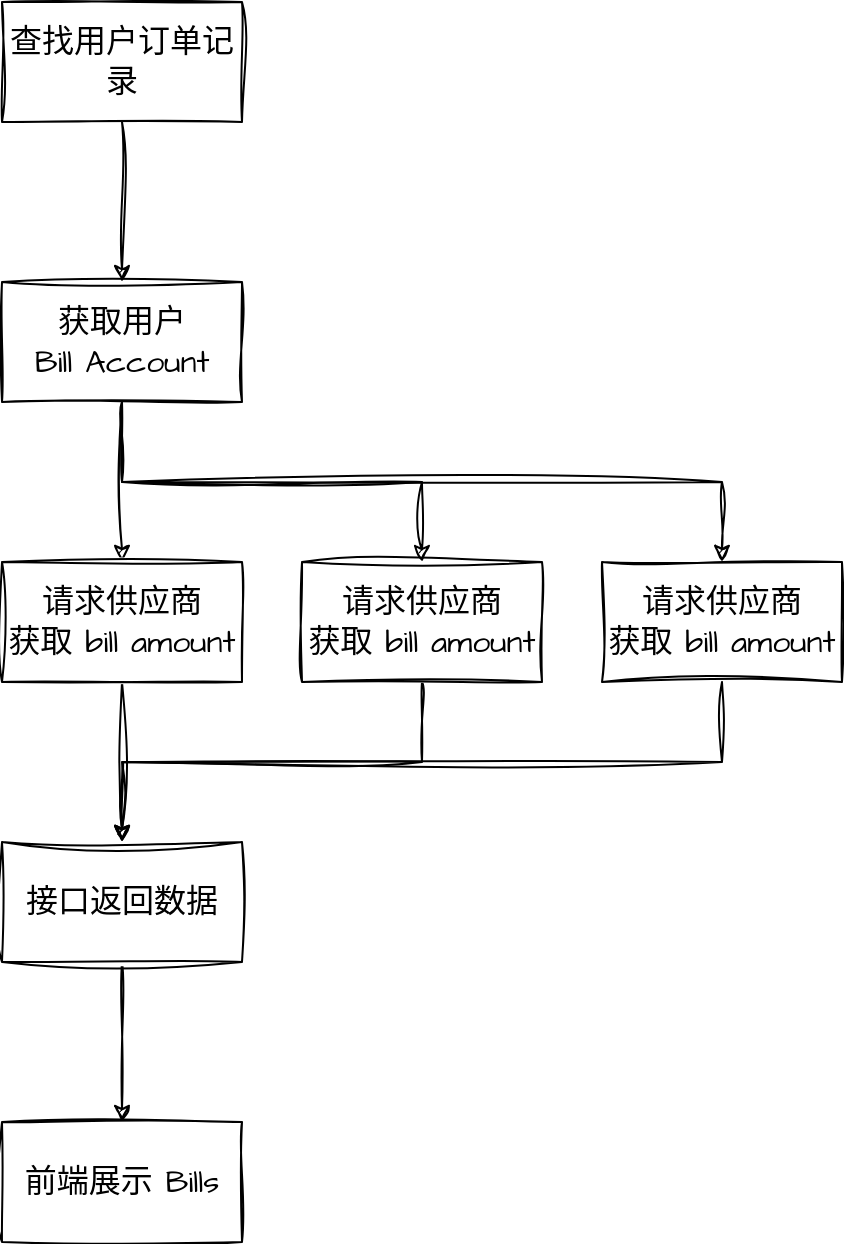 <mxfile version="26.2.10" pages="5">
  <diagram name="第 1 页" id="r3Nvnm48XD6PJ93AmXQo">
    <mxGraphModel dx="1420" dy="877" grid="1" gridSize="10" guides="1" tooltips="1" connect="1" arrows="1" fold="1" page="1" pageScale="1" pageWidth="827" pageHeight="1169" math="0" shadow="0">
      <root>
        <mxCell id="0" />
        <mxCell id="1" parent="0" />
        <mxCell id="sa3rA5byNG9hc0om_ih--5" value="" style="edgeStyle=orthogonalEdgeStyle;rounded=0;sketch=1;hachureGap=4;jiggle=2;curveFitting=1;orthogonalLoop=1;jettySize=auto;html=1;fontFamily=Architects Daughter;fontSource=https%3A%2F%2Ffonts.googleapis.com%2Fcss%3Ffamily%3DArchitects%2BDaughter;fontSize=16;" edge="1" parent="1" source="sa3rA5byNG9hc0om_ih--3" target="sa3rA5byNG9hc0om_ih--4">
          <mxGeometry relative="1" as="geometry" />
        </mxCell>
        <mxCell id="sa3rA5byNG9hc0om_ih--3" value="查找用户订单记录" style="rounded=0;whiteSpace=wrap;html=1;sketch=1;hachureGap=4;jiggle=2;curveFitting=1;fontFamily=Architects Daughter;fontSource=https%3A%2F%2Ffonts.googleapis.com%2Fcss%3Ffamily%3DArchitects%2BDaughter;fontSize=16;" vertex="1" parent="1">
          <mxGeometry x="80" y="120" width="120" height="60" as="geometry" />
        </mxCell>
        <mxCell id="sa3rA5byNG9hc0om_ih--7" value="" style="edgeStyle=orthogonalEdgeStyle;rounded=0;sketch=1;hachureGap=4;jiggle=2;curveFitting=1;orthogonalLoop=1;jettySize=auto;html=1;fontFamily=Architects Daughter;fontSource=https%3A%2F%2Ffonts.googleapis.com%2Fcss%3Ffamily%3DArchitects%2BDaughter;fontSize=16;" edge="1" parent="1" source="sa3rA5byNG9hc0om_ih--4" target="sa3rA5byNG9hc0om_ih--6">
          <mxGeometry relative="1" as="geometry" />
        </mxCell>
        <mxCell id="sa3rA5byNG9hc0om_ih--12" style="edgeStyle=orthogonalEdgeStyle;rounded=0;sketch=1;hachureGap=4;jiggle=2;curveFitting=1;orthogonalLoop=1;jettySize=auto;html=1;exitX=0.5;exitY=1;exitDx=0;exitDy=0;entryX=0.5;entryY=0;entryDx=0;entryDy=0;fontFamily=Architects Daughter;fontSource=https%3A%2F%2Ffonts.googleapis.com%2Fcss%3Ffamily%3DArchitects%2BDaughter;fontSize=16;" edge="1" parent="1" source="sa3rA5byNG9hc0om_ih--4" target="sa3rA5byNG9hc0om_ih--10">
          <mxGeometry relative="1" as="geometry" />
        </mxCell>
        <mxCell id="sa3rA5byNG9hc0om_ih--13" style="edgeStyle=orthogonalEdgeStyle;rounded=0;sketch=1;hachureGap=4;jiggle=2;curveFitting=1;orthogonalLoop=1;jettySize=auto;html=1;exitX=0.5;exitY=1;exitDx=0;exitDy=0;entryX=0.5;entryY=0;entryDx=0;entryDy=0;fontFamily=Architects Daughter;fontSource=https%3A%2F%2Ffonts.googleapis.com%2Fcss%3Ffamily%3DArchitects%2BDaughter;fontSize=16;" edge="1" parent="1" source="sa3rA5byNG9hc0om_ih--4" target="sa3rA5byNG9hc0om_ih--11">
          <mxGeometry relative="1" as="geometry" />
        </mxCell>
        <mxCell id="sa3rA5byNG9hc0om_ih--4" value="获取用户&lt;div&gt;Bill Account&lt;/div&gt;" style="rounded=0;whiteSpace=wrap;html=1;sketch=1;hachureGap=4;jiggle=2;curveFitting=1;fontFamily=Architects Daughter;fontSource=https%3A%2F%2Ffonts.googleapis.com%2Fcss%3Ffamily%3DArchitects%2BDaughter;fontSize=16;" vertex="1" parent="1">
          <mxGeometry x="80" y="260" width="120" height="60" as="geometry" />
        </mxCell>
        <mxCell id="sa3rA5byNG9hc0om_ih--9" value="" style="edgeStyle=orthogonalEdgeStyle;rounded=0;sketch=1;hachureGap=4;jiggle=2;curveFitting=1;orthogonalLoop=1;jettySize=auto;html=1;fontFamily=Architects Daughter;fontSource=https%3A%2F%2Ffonts.googleapis.com%2Fcss%3Ffamily%3DArchitects%2BDaughter;fontSize=16;" edge="1" parent="1" source="sa3rA5byNG9hc0om_ih--6" target="sa3rA5byNG9hc0om_ih--8">
          <mxGeometry relative="1" as="geometry" />
        </mxCell>
        <mxCell id="sa3rA5byNG9hc0om_ih--6" value="请求供应商&lt;div&gt;获取 bill amount&lt;/div&gt;" style="whiteSpace=wrap;html=1;fontFamily=Architects Daughter;rounded=0;sketch=1;hachureGap=4;jiggle=2;curveFitting=1;fontSource=https%3A%2F%2Ffonts.googleapis.com%2Fcss%3Ffamily%3DArchitects%2BDaughter;fontSize=16;" vertex="1" parent="1">
          <mxGeometry x="80" y="400" width="120" height="60" as="geometry" />
        </mxCell>
        <mxCell id="sa3rA5byNG9hc0om_ih--17" value="" style="edgeStyle=orthogonalEdgeStyle;rounded=0;sketch=1;hachureGap=4;jiggle=2;curveFitting=1;orthogonalLoop=1;jettySize=auto;html=1;fontFamily=Architects Daughter;fontSource=https%3A%2F%2Ffonts.googleapis.com%2Fcss%3Ffamily%3DArchitects%2BDaughter;fontSize=16;" edge="1" parent="1" source="sa3rA5byNG9hc0om_ih--8" target="sa3rA5byNG9hc0om_ih--16">
          <mxGeometry relative="1" as="geometry" />
        </mxCell>
        <mxCell id="sa3rA5byNG9hc0om_ih--8" value="接口返回数据" style="whiteSpace=wrap;html=1;fontFamily=Architects Daughter;rounded=0;sketch=1;hachureGap=4;jiggle=2;curveFitting=1;fontSource=https%3A%2F%2Ffonts.googleapis.com%2Fcss%3Ffamily%3DArchitects%2BDaughter;fontSize=16;" vertex="1" parent="1">
          <mxGeometry x="80" y="540" width="120" height="60" as="geometry" />
        </mxCell>
        <mxCell id="sa3rA5byNG9hc0om_ih--14" style="edgeStyle=orthogonalEdgeStyle;rounded=0;sketch=1;hachureGap=4;jiggle=2;curveFitting=1;orthogonalLoop=1;jettySize=auto;html=1;exitX=0.5;exitY=1;exitDx=0;exitDy=0;entryX=0.5;entryY=0;entryDx=0;entryDy=0;fontFamily=Architects Daughter;fontSource=https%3A%2F%2Ffonts.googleapis.com%2Fcss%3Ffamily%3DArchitects%2BDaughter;fontSize=16;" edge="1" parent="1" source="sa3rA5byNG9hc0om_ih--10" target="sa3rA5byNG9hc0om_ih--8">
          <mxGeometry relative="1" as="geometry" />
        </mxCell>
        <mxCell id="sa3rA5byNG9hc0om_ih--10" value="请求供应商&lt;div&gt;获取 bill amount&lt;/div&gt;" style="whiteSpace=wrap;html=1;fontFamily=Architects Daughter;rounded=0;sketch=1;hachureGap=4;jiggle=2;curveFitting=1;fontSource=https%3A%2F%2Ffonts.googleapis.com%2Fcss%3Ffamily%3DArchitects%2BDaughter;fontSize=16;" vertex="1" parent="1">
          <mxGeometry x="230" y="400" width="120" height="60" as="geometry" />
        </mxCell>
        <mxCell id="sa3rA5byNG9hc0om_ih--15" style="edgeStyle=orthogonalEdgeStyle;rounded=0;sketch=1;hachureGap=4;jiggle=2;curveFitting=1;orthogonalLoop=1;jettySize=auto;html=1;exitX=0.5;exitY=1;exitDx=0;exitDy=0;fontFamily=Architects Daughter;fontSource=https%3A%2F%2Ffonts.googleapis.com%2Fcss%3Ffamily%3DArchitects%2BDaughter;fontSize=16;" edge="1" parent="1" source="sa3rA5byNG9hc0om_ih--11">
          <mxGeometry relative="1" as="geometry">
            <mxPoint x="140" y="540" as="targetPoint" />
          </mxGeometry>
        </mxCell>
        <mxCell id="sa3rA5byNG9hc0om_ih--11" value="请求供应商&lt;div&gt;获取 bill amount&lt;/div&gt;" style="whiteSpace=wrap;html=1;fontFamily=Architects Daughter;rounded=0;sketch=1;hachureGap=4;jiggle=2;curveFitting=1;fontSource=https%3A%2F%2Ffonts.googleapis.com%2Fcss%3Ffamily%3DArchitects%2BDaughter;fontSize=16;" vertex="1" parent="1">
          <mxGeometry x="380" y="400" width="120" height="60" as="geometry" />
        </mxCell>
        <mxCell id="sa3rA5byNG9hc0om_ih--16" value="前端展示 Bills" style="whiteSpace=wrap;html=1;fontFamily=Architects Daughter;rounded=0;sketch=1;hachureGap=4;jiggle=2;curveFitting=1;fontSource=https%3A%2F%2Ffonts.googleapis.com%2Fcss%3Ffamily%3DArchitects%2BDaughter;fontSize=16;" vertex="1" parent="1">
          <mxGeometry x="80" y="680" width="120" height="60" as="geometry" />
        </mxCell>
      </root>
    </mxGraphModel>
  </diagram>
  <diagram id="eUW-dzoyTNrj9XHXPQee" name="第 2 页">
    <mxGraphModel dx="1420" dy="877" grid="1" gridSize="10" guides="1" tooltips="1" connect="1" arrows="1" fold="1" page="1" pageScale="1" pageWidth="827" pageHeight="1169" math="0" shadow="0">
      <root>
        <mxCell id="0" />
        <mxCell id="1" parent="0" />
        <mxCell id="7J-_MhogxjIcyzEhnlUY-1" value="" style="edgeStyle=orthogonalEdgeStyle;rounded=0;sketch=1;hachureGap=4;jiggle=2;curveFitting=1;orthogonalLoop=1;jettySize=auto;html=1;fontFamily=Architects Daughter;fontSource=https%3A%2F%2Ffonts.googleapis.com%2Fcss%3Ffamily%3DArchitects%2BDaughter;fontSize=16;" edge="1" parent="1" source="7J-_MhogxjIcyzEhnlUY-2" target="7J-_MhogxjIcyzEhnlUY-6">
          <mxGeometry relative="1" as="geometry" />
        </mxCell>
        <mxCell id="7J-_MhogxjIcyzEhnlUY-2" value="查找用户订单记录" style="rounded=0;whiteSpace=wrap;html=1;sketch=1;hachureGap=4;jiggle=2;curveFitting=1;fontFamily=Architects Daughter;fontSource=https%3A%2F%2Ffonts.googleapis.com%2Fcss%3Ffamily%3DArchitects%2BDaughter;fontSize=16;" vertex="1" parent="1">
          <mxGeometry x="80" y="120" width="120" height="60" as="geometry" />
        </mxCell>
        <mxCell id="V3-beZx6WdXlUbTwAj2y-2" value="" style="edgeStyle=orthogonalEdgeStyle;rounded=0;sketch=1;hachureGap=4;jiggle=2;curveFitting=1;orthogonalLoop=1;jettySize=auto;html=1;fontFamily=Architects Daughter;fontSource=https%3A%2F%2Ffonts.googleapis.com%2Fcss%3Ffamily%3DArchitects%2BDaughter;" edge="1" parent="1" source="7J-_MhogxjIcyzEhnlUY-6" target="V3-beZx6WdXlUbTwAj2y-1">
          <mxGeometry relative="1" as="geometry" />
        </mxCell>
        <mxCell id="V3-beZx6WdXlUbTwAj2y-4" style="edgeStyle=orthogonalEdgeStyle;rounded=0;sketch=1;hachureGap=4;jiggle=2;curveFitting=1;orthogonalLoop=1;jettySize=auto;html=1;exitX=1;exitY=0.5;exitDx=0;exitDy=0;entryX=0.5;entryY=0;entryDx=0;entryDy=0;fontFamily=Architects Daughter;fontSource=https%3A%2F%2Ffonts.googleapis.com%2Fcss%3Ffamily%3DArchitects%2BDaughter;" edge="1" parent="1" source="7J-_MhogxjIcyzEhnlUY-6" target="7J-_MhogxjIcyzEhnlUY-8">
          <mxGeometry relative="1" as="geometry" />
        </mxCell>
        <mxCell id="V3-beZx6WdXlUbTwAj2y-5" style="edgeStyle=orthogonalEdgeStyle;rounded=0;sketch=1;hachureGap=4;jiggle=2;curveFitting=1;orthogonalLoop=1;jettySize=auto;html=1;exitX=1;exitY=0.5;exitDx=0;exitDy=0;entryX=0.5;entryY=0;entryDx=0;entryDy=0;fontFamily=Architects Daughter;fontSource=https%3A%2F%2Ffonts.googleapis.com%2Fcss%3Ffamily%3DArchitects%2BDaughter;" edge="1" parent="1" source="7J-_MhogxjIcyzEhnlUY-6" target="7J-_MhogxjIcyzEhnlUY-12">
          <mxGeometry relative="1" as="geometry" />
        </mxCell>
        <mxCell id="V3-beZx6WdXlUbTwAj2y-6" style="edgeStyle=orthogonalEdgeStyle;rounded=0;sketch=1;hachureGap=4;jiggle=2;curveFitting=1;orthogonalLoop=1;jettySize=auto;html=1;exitX=1;exitY=0.5;exitDx=0;exitDy=0;entryX=0.5;entryY=0;entryDx=0;entryDy=0;fontFamily=Architects Daughter;fontSource=https%3A%2F%2Ffonts.googleapis.com%2Fcss%3Ffamily%3DArchitects%2BDaughter;" edge="1" parent="1" source="7J-_MhogxjIcyzEhnlUY-6" target="7J-_MhogxjIcyzEhnlUY-14">
          <mxGeometry relative="1" as="geometry" />
        </mxCell>
        <mxCell id="7J-_MhogxjIcyzEhnlUY-6" value="获取用户&lt;div&gt;Bill Account&lt;/div&gt;" style="rounded=0;whiteSpace=wrap;html=1;sketch=1;hachureGap=4;jiggle=2;curveFitting=1;fontFamily=Architects Daughter;fontSource=https%3A%2F%2Ffonts.googleapis.com%2Fcss%3Ffamily%3DArchitects%2BDaughter;fontSize=16;" vertex="1" parent="1">
          <mxGeometry x="80" y="260" width="120" height="60" as="geometry" />
        </mxCell>
        <mxCell id="V3-beZx6WdXlUbTwAj2y-7" style="edgeStyle=orthogonalEdgeStyle;rounded=0;sketch=1;hachureGap=4;jiggle=2;curveFitting=1;orthogonalLoop=1;jettySize=auto;html=1;exitX=0.5;exitY=1;exitDx=0;exitDy=0;entryX=0.5;entryY=0;entryDx=0;entryDy=0;fontFamily=Architects Daughter;fontSource=https%3A%2F%2Ffonts.googleapis.com%2Fcss%3Ffamily%3DArchitects%2BDaughter;" edge="1" parent="1" source="7J-_MhogxjIcyzEhnlUY-8" target="7J-_MhogxjIcyzEhnlUY-10">
          <mxGeometry relative="1" as="geometry" />
        </mxCell>
        <mxCell id="7J-_MhogxjIcyzEhnlUY-8" value="请求供应商&lt;div&gt;获取 bill amount&lt;/div&gt;" style="whiteSpace=wrap;html=1;fontFamily=Architects Daughter;rounded=0;sketch=1;hachureGap=4;jiggle=2;curveFitting=1;fontSource=https%3A%2F%2Ffonts.googleapis.com%2Fcss%3Ffamily%3DArchitects%2BDaughter;fontSize=16;" vertex="1" parent="1">
          <mxGeometry x="310" y="390" width="120" height="60" as="geometry" />
        </mxCell>
        <mxCell id="V3-beZx6WdXlUbTwAj2y-12" style="edgeStyle=orthogonalEdgeStyle;rounded=0;sketch=1;hachureGap=4;jiggle=2;curveFitting=1;orthogonalLoop=1;jettySize=auto;html=1;exitX=0.5;exitY=1;exitDx=0;exitDy=0;entryX=0.5;entryY=0;entryDx=0;entryDy=0;fontFamily=Architects Daughter;fontSource=https%3A%2F%2Ffonts.googleapis.com%2Fcss%3Ffamily%3DArchitects%2BDaughter;" edge="1" parent="1" source="7J-_MhogxjIcyzEhnlUY-10" target="V3-beZx6WdXlUbTwAj2y-10">
          <mxGeometry relative="1" as="geometry" />
        </mxCell>
        <mxCell id="7J-_MhogxjIcyzEhnlUY-10" value="返回金额&lt;div&gt;amount 接口&lt;/div&gt;" style="whiteSpace=wrap;html=1;fontFamily=Architects Daughter;rounded=0;sketch=1;hachureGap=4;jiggle=2;curveFitting=1;fontSource=https%3A%2F%2Ffonts.googleapis.com%2Fcss%3Ffamily%3DArchitects%2BDaughter;fontSize=16;" vertex="1" parent="1">
          <mxGeometry x="310" y="520" width="120" height="60" as="geometry" />
        </mxCell>
        <mxCell id="V3-beZx6WdXlUbTwAj2y-8" style="edgeStyle=orthogonalEdgeStyle;rounded=0;sketch=1;hachureGap=4;jiggle=2;curveFitting=1;orthogonalLoop=1;jettySize=auto;html=1;exitX=0.5;exitY=1;exitDx=0;exitDy=0;entryX=0.5;entryY=0;entryDx=0;entryDy=0;fontFamily=Architects Daughter;fontSource=https%3A%2F%2Ffonts.googleapis.com%2Fcss%3Ffamily%3DArchitects%2BDaughter;" edge="1" parent="1" source="7J-_MhogxjIcyzEhnlUY-12" target="7J-_MhogxjIcyzEhnlUY-10">
          <mxGeometry relative="1" as="geometry" />
        </mxCell>
        <mxCell id="7J-_MhogxjIcyzEhnlUY-12" value="请求供应商&lt;div&gt;获取 bill amount&lt;/div&gt;" style="whiteSpace=wrap;html=1;fontFamily=Architects Daughter;rounded=0;sketch=1;hachureGap=4;jiggle=2;curveFitting=1;fontSource=https%3A%2F%2Ffonts.googleapis.com%2Fcss%3Ffamily%3DArchitects%2BDaughter;fontSize=16;" vertex="1" parent="1">
          <mxGeometry x="460" y="390" width="120" height="60" as="geometry" />
        </mxCell>
        <mxCell id="V3-beZx6WdXlUbTwAj2y-9" style="edgeStyle=orthogonalEdgeStyle;rounded=0;sketch=1;hachureGap=4;jiggle=2;curveFitting=1;orthogonalLoop=1;jettySize=auto;html=1;exitX=0.5;exitY=1;exitDx=0;exitDy=0;entryX=0.5;entryY=0;entryDx=0;entryDy=0;fontFamily=Architects Daughter;fontSource=https%3A%2F%2Ffonts.googleapis.com%2Fcss%3Ffamily%3DArchitects%2BDaughter;" edge="1" parent="1" source="7J-_MhogxjIcyzEhnlUY-14" target="7J-_MhogxjIcyzEhnlUY-10">
          <mxGeometry relative="1" as="geometry" />
        </mxCell>
        <mxCell id="7J-_MhogxjIcyzEhnlUY-14" value="请求供应商&lt;div&gt;获取 bill amount&lt;/div&gt;" style="whiteSpace=wrap;html=1;fontFamily=Architects Daughter;rounded=0;sketch=1;hachureGap=4;jiggle=2;curveFitting=1;fontSource=https%3A%2F%2Ffonts.googleapis.com%2Fcss%3Ffamily%3DArchitects%2BDaughter;fontSize=16;" vertex="1" parent="1">
          <mxGeometry x="610" y="390" width="120" height="60" as="geometry" />
        </mxCell>
        <mxCell id="V3-beZx6WdXlUbTwAj2y-11" value="" style="edgeStyle=orthogonalEdgeStyle;rounded=0;sketch=1;hachureGap=4;jiggle=2;curveFitting=1;orthogonalLoop=1;jettySize=auto;html=1;fontFamily=Architects Daughter;fontSource=https%3A%2F%2Ffonts.googleapis.com%2Fcss%3Ffamily%3DArchitects%2BDaughter;" edge="1" parent="1" source="7J-_MhogxjIcyzEhnlUY-15" target="V3-beZx6WdXlUbTwAj2y-10">
          <mxGeometry relative="1" as="geometry" />
        </mxCell>
        <mxCell id="7J-_MhogxjIcyzEhnlUY-15" value="前端展示 Bills" style="whiteSpace=wrap;html=1;fontFamily=Architects Daughter;rounded=0;sketch=1;hachureGap=4;jiggle=2;curveFitting=1;fontSource=https%3A%2F%2Ffonts.googleapis.com%2Fcss%3Ffamily%3DArchitects%2BDaughter;fontSize=16;" vertex="1" parent="1">
          <mxGeometry x="80" y="525" width="120" height="60" as="geometry" />
        </mxCell>
        <mxCell id="V3-beZx6WdXlUbTwAj2y-3" style="edgeStyle=orthogonalEdgeStyle;rounded=0;sketch=1;hachureGap=4;jiggle=2;curveFitting=1;orthogonalLoop=1;jettySize=auto;html=1;exitX=0.5;exitY=1;exitDx=0;exitDy=0;entryX=0.5;entryY=0;entryDx=0;entryDy=0;fontFamily=Architects Daughter;fontSource=https%3A%2F%2Ffonts.googleapis.com%2Fcss%3Ffamily%3DArchitects%2BDaughter;" edge="1" parent="1" source="V3-beZx6WdXlUbTwAj2y-1" target="7J-_MhogxjIcyzEhnlUY-15">
          <mxGeometry relative="1" as="geometry" />
        </mxCell>
        <mxCell id="V3-beZx6WdXlUbTwAj2y-1" value="返回用&amp;nbsp;&lt;span style=&quot;background-color: transparent; color: light-dark(rgb(0, 0, 0), rgb(255, 255, 255));&quot;&gt;account info 接口&lt;/span&gt;" style="rounded=0;whiteSpace=wrap;html=1;sketch=1;hachureGap=4;jiggle=2;curveFitting=1;fontFamily=Architects Daughter;fontSource=https%3A%2F%2Ffonts.googleapis.com%2Fcss%3Ffamily%3DArchitects%2BDaughter;fontSize=16;" vertex="1" parent="1">
          <mxGeometry x="80" y="390" width="120" height="60" as="geometry" />
        </mxCell>
        <mxCell id="V3-beZx6WdXlUbTwAj2y-10" value="前端展示/刷新金额信息" style="whiteSpace=wrap;html=1;fontFamily=Architects Daughter;rounded=0;sketch=1;hachureGap=4;jiggle=2;curveFitting=1;fontSource=https%3A%2F%2Ffonts.googleapis.com%2Fcss%3Ffamily%3DArchitects%2BDaughter;fontSize=16;" vertex="1" parent="1">
          <mxGeometry x="80" y="665" width="120" height="60" as="geometry" />
        </mxCell>
      </root>
    </mxGraphModel>
  </diagram>
  <diagram id="lzaDDTiGIkeOSbGjgCRM" name="第 3 页">
    <mxGraphModel dx="1420" dy="877" grid="1" gridSize="10" guides="1" tooltips="1" connect="1" arrows="1" fold="1" page="1" pageScale="1" pageWidth="827" pageHeight="1169" math="0" shadow="0">
      <root>
        <mxCell id="0" />
        <mxCell id="1" parent="0" />
        <mxCell id="SATKyw_8-wPn9Zzh8-83-1" value="" style="strokeWidth=1;shadow=0;dashed=0;align=center;html=1;shape=mxgraph.mockup.containers.browserWindow;rSize=0;strokeColor=#666666;strokeColor2=#008cff;strokeColor3=#c4c4c4;mainText=,;recursiveResize=0;sketch=1;hachureGap=4;jiggle=2;curveFitting=1;fontFamily=手札体-简;" vertex="1" parent="1">
          <mxGeometry x="80" y="110" width="1020" height="420" as="geometry" />
        </mxCell>
        <mxCell id="SATKyw_8-wPn9Zzh8-83-2" value="Page 1" style="strokeWidth=1;shadow=0;dashed=0;align=center;html=1;shape=mxgraph.mockup.containers.anchor;fontSize=17;fontColor=#666666;align=left;whiteSpace=wrap;sketch=1;hachureGap=4;jiggle=2;curveFitting=1;fontFamily=手札体-简;" vertex="1" parent="SATKyw_8-wPn9Zzh8-83-1">
          <mxGeometry x="60" y="12" width="110" height="26" as="geometry" />
        </mxCell>
        <mxCell id="SATKyw_8-wPn9Zzh8-83-3" value="dp-admin/reminder" style="strokeWidth=1;shadow=0;dashed=0;align=center;html=1;shape=mxgraph.mockup.containers.anchor;rSize=0;fontSize=17;fontColor=#666666;align=left;sketch=1;hachureGap=4;jiggle=2;curveFitting=1;fontFamily=手札体-简;" vertex="1" parent="SATKyw_8-wPn9Zzh8-83-1">
          <mxGeometry x="130" y="60" width="250" height="26" as="geometry" />
        </mxCell>
        <mxCell id="SATKyw_8-wPn9Zzh8-83-4" value="Search" style="strokeWidth=1;shadow=0;dashed=0;align=center;html=1;shape=mxgraph.mockup.forms.searchBox;strokeColor=#999999;mainText=;strokeColor2=#008cff;fontColor=#666666;fontSize=17;align=left;spacingLeft=3;whiteSpace=wrap;sketch=1;hachureGap=4;jiggle=2;curveFitting=1;fontFamily=手札体-简;" vertex="1" parent="SATKyw_8-wPn9Zzh8-83-1">
          <mxGeometry x="124" y="150" width="150" height="30" as="geometry" />
        </mxCell>
        <mxCell id="SATKyw_8-wPn9Zzh8-83-5" value="Category:" style="text;html=1;align=center;verticalAlign=middle;whiteSpace=wrap;rounded=0;fontFamily=手札体-简;fontSize=16;" vertex="1" parent="SATKyw_8-wPn9Zzh8-83-1">
          <mxGeometry x="40" y="150" width="60" height="30" as="geometry" />
        </mxCell>
        <mxCell id="SATKyw_8-wPn9Zzh8-83-6" value="Search" style="strokeWidth=1;shadow=0;dashed=0;align=center;html=1;shape=mxgraph.mockup.forms.searchBox;strokeColor=#999999;mainText=;strokeColor2=#008cff;fontColor=#666666;fontSize=17;align=left;spacingLeft=3;whiteSpace=wrap;sketch=1;hachureGap=4;jiggle=2;curveFitting=1;fontFamily=手札体-简;" vertex="1" parent="SATKyw_8-wPn9Zzh8-83-1">
          <mxGeometry x="384" y="148.5" width="150" height="30" as="geometry" />
        </mxCell>
        <mxCell id="SATKyw_8-wPn9Zzh8-83-7" value="Carrier:" style="text;html=1;align=center;verticalAlign=middle;whiteSpace=wrap;rounded=0;fontFamily=手札体-简;fontSize=16;" vertex="1" parent="SATKyw_8-wPn9Zzh8-83-1">
          <mxGeometry x="300" y="148.5" width="60" height="30" as="geometry" />
        </mxCell>
        <mxCell id="SATKyw_8-wPn9Zzh8-83-8" value="&lt;font style=&quot;font-size: 14px;&quot;&gt;Add&lt;/font&gt;" style="rounded=1;html=1;shadow=0;dashed=0;whiteSpace=wrap;fontSize=10;fillColor=#E6E6E6;align=center;strokeColor=#E6E6E6;fontColor=#333333;sketch=1;hachureGap=4;jiggle=2;curveFitting=1;fontFamily=手札体-简;arcSize=50;" vertex="1" parent="SATKyw_8-wPn9Zzh8-83-1">
          <mxGeometry x="630" y="148.5" width="90" height="33" as="geometry" />
        </mxCell>
        <mxCell id="SATKyw_8-wPn9Zzh8-83-9" value="&lt;span style=&quot;font-size: 14px;&quot;&gt;Mass Add&lt;/span&gt;" style="rounded=1;html=1;shadow=0;dashed=0;whiteSpace=wrap;fontSize=10;fillColor=#E6E6E6;align=center;strokeColor=#E6E6E6;fontColor=#333333;sketch=1;hachureGap=4;jiggle=2;curveFitting=1;fontFamily=手札体-简;arcSize=50;" vertex="1" parent="SATKyw_8-wPn9Zzh8-83-1">
          <mxGeometry x="727" y="150" width="90" height="33" as="geometry" />
        </mxCell>
        <mxCell id="SATKyw_8-wPn9Zzh8-83-10" value="&lt;font style=&quot;font-size: 14px;&quot;&gt;Mass Edit&lt;/font&gt;" style="rounded=1;html=1;shadow=0;dashed=0;whiteSpace=wrap;fontSize=10;fillColor=#E6E6E6;align=center;strokeColor=#E6E6E6;fontColor=#333333;sketch=1;hachureGap=4;jiggle=2;curveFitting=1;fontFamily=手札体-简;arcSize=50;" vertex="1" parent="SATKyw_8-wPn9Zzh8-83-1">
          <mxGeometry x="820" y="148.5" width="90" height="33" as="geometry" />
        </mxCell>
        <mxCell id="SATKyw_8-wPn9Zzh8-83-11" value="Category" style="swimlane;fontStyle=0;childLayout=stackLayout;horizontal=1;startSize=26;fillColor=none;horizontalStack=0;resizeParent=1;resizeParentMax=0;resizeLast=0;collapsible=1;marginBottom=0;hachureGap=4;fontFamily=手札体-简;html=1;flipH=0;strokeColor=default;swimlaneLine=0;shadow=1;fontSize=14;" vertex="1" parent="SATKyw_8-wPn9Zzh8-83-1">
          <mxGeometry x="40" y="240" width="130" height="104" as="geometry" />
        </mxCell>
        <mxCell id="SATKyw_8-wPn9Zzh8-83-12" value="Item 1" style="text;strokeColor=default;fillColor=none;align=left;verticalAlign=top;spacingLeft=4;spacingRight=4;overflow=hidden;rotatable=0;points=[[0,0.5],[1,0.5]];portConstraint=eastwest;whiteSpace=wrap;fontFamily=手札体-简;html=1;swimlaneLine=0;shadow=1;fontSize=14;" vertex="1" parent="SATKyw_8-wPn9Zzh8-83-11">
          <mxGeometry y="26" width="130" height="26" as="geometry" />
        </mxCell>
        <mxCell id="SATKyw_8-wPn9Zzh8-83-13" value="Item 2" style="text;strokeColor=default;fillColor=none;align=left;verticalAlign=top;spacingLeft=4;spacingRight=4;overflow=hidden;rotatable=0;points=[[0,0.5],[1,0.5]];portConstraint=eastwest;whiteSpace=wrap;fontFamily=手札体-简;html=1;swimlaneLine=0;shadow=1;fontSize=14;" vertex="1" parent="SATKyw_8-wPn9Zzh8-83-11">
          <mxGeometry y="52" width="130" height="26" as="geometry" />
        </mxCell>
        <mxCell id="SATKyw_8-wPn9Zzh8-83-14" value="Item 3" style="text;strokeColor=default;fillColor=none;align=left;verticalAlign=top;spacingLeft=4;spacingRight=4;overflow=hidden;rotatable=0;points=[[0,0.5],[1,0.5]];portConstraint=eastwest;whiteSpace=wrap;fontFamily=手札体-简;html=1;swimlaneLine=0;shadow=1;fontSize=14;" vertex="1" parent="SATKyw_8-wPn9Zzh8-83-11">
          <mxGeometry y="78" width="130" height="26" as="geometry" />
        </mxCell>
        <mxCell id="SATKyw_8-wPn9Zzh8-83-15" value="Carrier" style="swimlane;fontStyle=0;childLayout=stackLayout;horizontal=1;startSize=26;fillColor=none;horizontalStack=0;resizeParent=1;resizeParentMax=0;resizeLast=0;collapsible=1;marginBottom=0;hachureGap=4;fontFamily=手札体-简;html=1;flipH=0;strokeColor=default;swimlaneLine=0;shadow=1;fontSize=14;" vertex="1" parent="SATKyw_8-wPn9Zzh8-83-1">
          <mxGeometry x="170" y="240" width="130" height="104" as="geometry" />
        </mxCell>
        <mxCell id="SATKyw_8-wPn9Zzh8-83-16" value="Item 1" style="text;strokeColor=default;fillColor=none;align=left;verticalAlign=top;spacingLeft=4;spacingRight=4;overflow=hidden;rotatable=0;points=[[0,0.5],[1,0.5]];portConstraint=eastwest;whiteSpace=wrap;fontFamily=手札体-简;html=1;swimlaneLine=0;shadow=1;fontSize=14;" vertex="1" parent="SATKyw_8-wPn9Zzh8-83-15">
          <mxGeometry y="26" width="130" height="26" as="geometry" />
        </mxCell>
        <mxCell id="SATKyw_8-wPn9Zzh8-83-17" value="Item 2" style="text;strokeColor=default;fillColor=none;align=left;verticalAlign=top;spacingLeft=4;spacingRight=4;overflow=hidden;rotatable=0;points=[[0,0.5],[1,0.5]];portConstraint=eastwest;whiteSpace=wrap;fontFamily=手札体-简;html=1;swimlaneLine=0;shadow=1;fontSize=14;" vertex="1" parent="SATKyw_8-wPn9Zzh8-83-15">
          <mxGeometry y="52" width="130" height="26" as="geometry" />
        </mxCell>
        <mxCell id="SATKyw_8-wPn9Zzh8-83-18" value="Item 3" style="text;strokeColor=default;fillColor=none;align=left;verticalAlign=top;spacingLeft=4;spacingRight=4;overflow=hidden;rotatable=0;points=[[0,0.5],[1,0.5]];portConstraint=eastwest;whiteSpace=wrap;fontFamily=手札体-简;html=1;swimlaneLine=0;shadow=1;fontSize=14;" vertex="1" parent="SATKyw_8-wPn9Zzh8-83-15">
          <mxGeometry y="78" width="130" height="26" as="geometry" />
        </mxCell>
        <mxCell id="SATKyw_8-wPn9Zzh8-83-19" value="Has Reminder" style="swimlane;fontStyle=0;childLayout=stackLayout;horizontal=1;startSize=26;fillColor=none;horizontalStack=0;resizeParent=1;resizeParentMax=0;resizeLast=0;collapsible=1;marginBottom=0;hachureGap=4;fontFamily=手札体-简;html=1;flipH=0;strokeColor=default;swimlaneLine=0;shadow=1;fontSize=14;" vertex="1" parent="SATKyw_8-wPn9Zzh8-83-1">
          <mxGeometry x="300" y="240" width="130" height="104" as="geometry" />
        </mxCell>
        <mxCell id="SATKyw_8-wPn9Zzh8-83-20" value="Has" style="text;strokeColor=default;fillColor=none;align=left;verticalAlign=top;spacingLeft=4;spacingRight=4;overflow=hidden;rotatable=0;points=[[0,0.5],[1,0.5]];portConstraint=eastwest;whiteSpace=wrap;fontFamily=手札体-简;html=1;swimlaneLine=0;shadow=1;fontSize=14;" vertex="1" parent="SATKyw_8-wPn9Zzh8-83-19">
          <mxGeometry y="26" width="130" height="26" as="geometry" />
        </mxCell>
        <mxCell id="SATKyw_8-wPn9Zzh8-83-21" value="None" style="text;strokeColor=default;fillColor=none;align=left;verticalAlign=top;spacingLeft=4;spacingRight=4;overflow=hidden;rotatable=0;points=[[0,0.5],[1,0.5]];portConstraint=eastwest;whiteSpace=wrap;fontFamily=手札体-简;html=1;swimlaneLine=0;shadow=1;fontSize=14;" vertex="1" parent="SATKyw_8-wPn9Zzh8-83-19">
          <mxGeometry y="52" width="130" height="26" as="geometry" />
        </mxCell>
        <mxCell id="SATKyw_8-wPn9Zzh8-83-22" value="None" style="text;strokeColor=default;fillColor=none;align=left;verticalAlign=top;spacingLeft=4;spacingRight=4;overflow=hidden;rotatable=0;points=[[0,0.5],[1,0.5]];portConstraint=eastwest;whiteSpace=wrap;fontFamily=手札体-简;html=1;swimlaneLine=0;shadow=1;fontSize=14;" vertex="1" parent="SATKyw_8-wPn9Zzh8-83-19">
          <mxGeometry y="78" width="130" height="26" as="geometry" />
        </mxCell>
        <mxCell id="SATKyw_8-wPn9Zzh8-83-23" value="Reminder Popular Dates" style="swimlane;fontStyle=0;childLayout=stackLayout;horizontal=1;startSize=26;fillColor=none;horizontalStack=0;resizeParent=1;resizeParentMax=0;resizeLast=0;collapsible=1;marginBottom=0;hachureGap=4;fontFamily=手札体-简;html=1;flipH=0;strokeColor=default;swimlaneLine=0;shadow=1;fontSize=14;" vertex="1" parent="SATKyw_8-wPn9Zzh8-83-1">
          <mxGeometry x="430" y="240" width="210" height="104" as="geometry" />
        </mxCell>
        <mxCell id="SATKyw_8-wPn9Zzh8-83-24" value="1， 5， 15" style="text;strokeColor=default;fillColor=none;align=left;verticalAlign=top;spacingLeft=4;spacingRight=4;overflow=hidden;rotatable=0;points=[[0,0.5],[1,0.5]];portConstraint=eastwest;whiteSpace=wrap;fontFamily=手札体-简;html=1;swimlaneLine=0;shadow=1;fontSize=14;" vertex="1" parent="SATKyw_8-wPn9Zzh8-83-23">
          <mxGeometry y="26" width="210" height="26" as="geometry" />
        </mxCell>
        <mxCell id="SATKyw_8-wPn9Zzh8-83-25" value="28, 29, 30" style="text;strokeColor=default;fillColor=none;align=left;verticalAlign=top;spacingLeft=4;spacingRight=4;overflow=hidden;rotatable=0;points=[[0,0.5],[1,0.5]];portConstraint=eastwest;whiteSpace=wrap;fontFamily=手札体-简;html=1;swimlaneLine=0;shadow=1;fontSize=14;" vertex="1" parent="SATKyw_8-wPn9Zzh8-83-23">
          <mxGeometry y="52" width="210" height="26" as="geometry" />
        </mxCell>
        <mxCell id="SATKyw_8-wPn9Zzh8-83-26" value="1, 2, 3" style="text;strokeColor=default;fillColor=none;align=left;verticalAlign=top;spacingLeft=4;spacingRight=4;overflow=hidden;rotatable=0;points=[[0,0.5],[1,0.5]];portConstraint=eastwest;whiteSpace=wrap;fontFamily=手札体-简;html=1;swimlaneLine=0;shadow=1;fontSize=14;" vertex="1" parent="SATKyw_8-wPn9Zzh8-83-23">
          <mxGeometry y="78" width="210" height="26" as="geometry" />
        </mxCell>
        <mxCell id="SATKyw_8-wPn9Zzh8-83-27" value="Operation" style="swimlane;fontStyle=0;childLayout=stackLayout;horizontal=1;startSize=26;fillColor=none;horizontalStack=0;resizeParent=1;resizeParentMax=0;resizeLast=0;collapsible=1;marginBottom=0;hachureGap=4;fontFamily=Architects Daughter;fontSource=https%3A%2F%2Ffonts.googleapis.com%2Fcss%3Ffamily%3DArchitects%2BDaughter;html=1;flipH=0;strokeColor=default;swimlaneLine=0;shadow=1;movable=0;resizable=0;rotatable=0;deletable=0;editable=0;locked=1;connectable=0;" vertex="1" parent="SATKyw_8-wPn9Zzh8-83-1">
          <mxGeometry x="640" y="240" width="170" height="104" as="geometry" />
        </mxCell>
        <mxCell id="SATKyw_8-wPn9Zzh8-83-28" value="" style="text;strokeColor=default;fillColor=none;align=left;verticalAlign=top;spacingLeft=4;spacingRight=4;overflow=hidden;rotatable=0;points=[[0,0.5],[1,0.5]];portConstraint=eastwest;whiteSpace=wrap;fontFamily=Architects Daughter;fontSource=https%3A%2F%2Ffonts.googleapis.com%2Fcss%3Ffamily%3DArchitects%2BDaughter;html=1;swimlaneLine=0;shadow=1;" vertex="1" parent="SATKyw_8-wPn9Zzh8-83-27">
          <mxGeometry y="26" width="170" height="26" as="geometry" />
        </mxCell>
        <mxCell id="SATKyw_8-wPn9Zzh8-83-29" value="" style="text;strokeColor=default;fillColor=none;align=left;verticalAlign=top;spacingLeft=4;spacingRight=4;overflow=hidden;rotatable=0;points=[[0,0.5],[1,0.5]];portConstraint=eastwest;whiteSpace=wrap;fontFamily=Architects Daughter;fontSource=https%3A%2F%2Ffonts.googleapis.com%2Fcss%3Ffamily%3DArchitects%2BDaughter;html=1;swimlaneLine=0;shadow=1;" vertex="1" parent="SATKyw_8-wPn9Zzh8-83-27">
          <mxGeometry y="52" width="170" height="26" as="geometry" />
        </mxCell>
        <mxCell id="SATKyw_8-wPn9Zzh8-83-30" value="" style="text;strokeColor=default;fillColor=none;align=left;verticalAlign=top;spacingLeft=4;spacingRight=4;overflow=hidden;rotatable=0;points=[[0,0.5],[1,0.5]];portConstraint=eastwest;whiteSpace=wrap;fontFamily=Architects Daughter;fontSource=https%3A%2F%2Ffonts.googleapis.com%2Fcss%3Ffamily%3DArchitects%2BDaughter;html=1;swimlaneLine=0;shadow=1;" vertex="1" parent="SATKyw_8-wPn9Zzh8-83-27">
          <mxGeometry y="78" width="170" height="26" as="geometry" />
        </mxCell>
        <mxCell id="SATKyw_8-wPn9Zzh8-83-31" value="&lt;font style=&quot;font-size: 14px;&quot;&gt;Edit&lt;/font&gt;" style="rounded=1;html=1;shadow=0;dashed=0;whiteSpace=wrap;fontSize=10;fillColor=#E6E6E6;align=center;strokeColor=#E6E6E6;fontColor=#333333;sketch=1;hachureGap=4;jiggle=2;curveFitting=1;fontFamily=手札体-简;arcSize=50;" vertex="1" parent="SATKyw_8-wPn9Zzh8-83-1">
          <mxGeometry x="660" y="270" width="50" height="20" as="geometry" />
        </mxCell>
        <mxCell id="SATKyw_8-wPn9Zzh8-83-32" value="&lt;font style=&quot;font-size: 14px;&quot;&gt;Delete&lt;/font&gt;" style="rounded=1;html=1;shadow=0;dashed=0;whiteSpace=wrap;fontSize=10;fillColor=#E6E6E6;align=center;strokeColor=#E6E6E6;fontColor=#333333;sketch=1;hachureGap=4;jiggle=2;curveFitting=1;fontFamily=手札体-简;arcSize=50;" vertex="1" parent="SATKyw_8-wPn9Zzh8-83-1">
          <mxGeometry x="720" y="270" width="60" height="20" as="geometry" />
        </mxCell>
        <mxCell id="SATKyw_8-wPn9Zzh8-83-33" value="&lt;font style=&quot;font-size: 14px;&quot;&gt;Edit&lt;/font&gt;" style="rounded=1;html=1;shadow=0;dashed=0;whiteSpace=wrap;fontSize=10;fillColor=#E6E6E6;align=center;strokeColor=#E6E6E6;fontColor=#333333;sketch=1;hachureGap=4;jiggle=2;curveFitting=1;fontFamily=手札体-简;arcSize=50;" vertex="1" parent="SATKyw_8-wPn9Zzh8-83-1">
          <mxGeometry x="660" y="296" width="50" height="20" as="geometry" />
        </mxCell>
        <mxCell id="SATKyw_8-wPn9Zzh8-83-34" value="&lt;font style=&quot;font-size: 14px;&quot;&gt;Delete&lt;/font&gt;" style="rounded=1;html=1;shadow=0;dashed=0;whiteSpace=wrap;fontSize=10;fillColor=#E6E6E6;align=center;strokeColor=#E6E6E6;fontColor=#333333;sketch=1;hachureGap=4;jiggle=2;curveFitting=1;fontFamily=手札体-简;arcSize=50;" vertex="1" parent="SATKyw_8-wPn9Zzh8-83-1">
          <mxGeometry x="720" y="296" width="60" height="20" as="geometry" />
        </mxCell>
        <mxCell id="SATKyw_8-wPn9Zzh8-83-37" value="&lt;font style=&quot;font-size: 14px;&quot;&gt;Edit&lt;/font&gt;" style="rounded=1;html=1;shadow=0;dashed=0;whiteSpace=wrap;fontSize=10;fillColor=#E6E6E6;align=center;strokeColor=#E6E6E6;fontColor=#333333;sketch=1;hachureGap=4;jiggle=2;curveFitting=1;fontFamily=手札体-简;arcSize=50;" vertex="1" parent="SATKyw_8-wPn9Zzh8-83-1">
          <mxGeometry x="660" y="322" width="50" height="20" as="geometry" />
        </mxCell>
        <mxCell id="SATKyw_8-wPn9Zzh8-83-38" value="&lt;font style=&quot;font-size: 14px;&quot;&gt;Delete&lt;/font&gt;" style="rounded=1;html=1;shadow=0;dashed=0;whiteSpace=wrap;fontSize=10;fillColor=#E6E6E6;align=center;strokeColor=#E6E6E6;fontColor=#333333;sketch=1;hachureGap=4;jiggle=2;curveFitting=1;fontFamily=手札体-简;arcSize=50;" vertex="1" parent="SATKyw_8-wPn9Zzh8-83-1">
          <mxGeometry x="720" y="322" width="60" height="20" as="geometry" />
        </mxCell>
        <mxCell id="SATKyw_8-wPn9Zzh8-83-39" value="" style="strokeWidth=1;shadow=0;dashed=0;align=center;html=1;shape=mxgraph.mockup.containers.browserWindow;rSize=0;strokeColor=#666666;strokeColor2=#008cff;strokeColor3=#c4c4c4;mainText=,;recursiveResize=0;sketch=1;hachureGap=4;jiggle=2;curveFitting=1;fontFamily=手札体-简;" vertex="1" parent="1">
          <mxGeometry x="100" y="600" width="880" height="570" as="geometry" />
        </mxCell>
        <mxCell id="SATKyw_8-wPn9Zzh8-83-40" value="Page 1" style="strokeWidth=1;shadow=0;dashed=0;align=center;html=1;shape=mxgraph.mockup.containers.anchor;fontSize=17;fontColor=#666666;align=left;whiteSpace=wrap;sketch=1;hachureGap=4;jiggle=2;curveFitting=1;fontFamily=手札体-简;" vertex="1" parent="SATKyw_8-wPn9Zzh8-83-39">
          <mxGeometry x="60" y="12" width="110" height="26" as="geometry" />
        </mxCell>
        <mxCell id="SATKyw_8-wPn9Zzh8-83-41" value="dp-admin/reminder" style="strokeWidth=1;shadow=0;dashed=0;align=center;html=1;shape=mxgraph.mockup.containers.anchor;rSize=0;fontSize=17;fontColor=#666666;align=left;sketch=1;hachureGap=4;jiggle=2;curveFitting=1;fontFamily=手札体-简;" vertex="1" parent="SATKyw_8-wPn9Zzh8-83-39">
          <mxGeometry x="130" y="60" width="250" height="26" as="geometry" />
        </mxCell>
      </root>
    </mxGraphModel>
  </diagram>
  <diagram id="uppK6giN4auqVDklQYwh" name="第 4 页">
    <mxGraphModel grid="1" page="1" gridSize="10" guides="1" tooltips="1" connect="1" arrows="1" fold="1" pageScale="1" pageWidth="827" pageHeight="1169" math="0" shadow="0">
      <root>
        <mxCell id="0" />
        <mxCell id="1" parent="0" />
        <mxCell id="WxyP5Zp32UkBvpxFm5Gf-3" value="" style="edgeStyle=orthogonalEdgeStyle;rounded=0;sketch=1;hachureGap=4;jiggle=2;curveFitting=1;orthogonalLoop=1;jettySize=auto;html=1;fontFamily=Architects Daughter;fontSource=https%3A%2F%2Ffonts.googleapis.com%2Fcss%3Ffamily%3DArchitects%2BDaughter;" edge="1" parent="1" source="WxyP5Zp32UkBvpxFm5Gf-1" target="WxyP5Zp32UkBvpxFm5Gf-2">
          <mxGeometry relative="1" as="geometry" />
        </mxCell>
        <mxCell id="WxyP5Zp32UkBvpxFm5Gf-6" value="" style="edgeStyle=orthogonalEdgeStyle;rounded=0;sketch=1;hachureGap=4;jiggle=2;curveFitting=1;orthogonalLoop=1;jettySize=auto;html=1;fontFamily=Architects Daughter;fontSource=https%3A%2F%2Ffonts.googleapis.com%2Fcss%3Ffamily%3DArchitects%2BDaughter;exitX=0.5;exitY=1;exitDx=0;exitDy=0;" edge="1" parent="1" source="WxyP5Zp32UkBvpxFm5Gf-1" target="WxyP5Zp32UkBvpxFm5Gf-5">
          <mxGeometry relative="1" as="geometry" />
        </mxCell>
        <mxCell id="WxyP5Zp32UkBvpxFm5Gf-8" value="" style="edgeStyle=orthogonalEdgeStyle;rounded=0;sketch=1;hachureGap=4;jiggle=2;curveFitting=1;orthogonalLoop=1;jettySize=auto;html=1;fontFamily=Architects Daughter;fontSource=https%3A%2F%2Ffonts.googleapis.com%2Fcss%3Ffamily%3DArchitects%2BDaughter;exitX=0.5;exitY=1;exitDx=0;exitDy=0;" edge="1" parent="1" source="WxyP5Zp32UkBvpxFm5Gf-1" target="WxyP5Zp32UkBvpxFm5Gf-7">
          <mxGeometry relative="1" as="geometry" />
        </mxCell>
        <mxCell id="WxyP5Zp32UkBvpxFm5Gf-1" value="打开页面" style="rounded=0;whiteSpace=wrap;html=1;sketch=1;hachureGap=4;jiggle=2;curveFitting=1;fontFamily=手札体-简;fontSize=16;" vertex="1" parent="1">
          <mxGeometry x="120" y="160" width="120" height="60" as="geometry" />
        </mxCell>
        <mxCell id="WxyP5Zp32UkBvpxFm5Gf-12" value="" style="edgeStyle=orthogonalEdgeStyle;rounded=0;sketch=1;hachureGap=4;jiggle=2;curveFitting=1;orthogonalLoop=1;jettySize=auto;html=1;fontFamily=Architects Daughter;fontSource=https%3A%2F%2Ffonts.googleapis.com%2Fcss%3Ffamily%3DArchitects%2BDaughter;" edge="1" parent="1" source="WxyP5Zp32UkBvpxFm5Gf-2" target="WxyP5Zp32UkBvpxFm5Gf-11">
          <mxGeometry relative="1" as="geometry" />
        </mxCell>
        <mxCell id="WxyP5Zp32UkBvpxFm5Gf-2" value="请求 Info" style="rounded=0;whiteSpace=wrap;html=1;sketch=1;hachureGap=4;jiggle=2;curveFitting=1;fontFamily=手札体-简;fontSize=16;" vertex="1" parent="1">
          <mxGeometry x="120" y="280" width="120" height="60" as="geometry" />
        </mxCell>
        <mxCell id="WxyP5Zp32UkBvpxFm5Gf-22" style="edgeStyle=orthogonalEdgeStyle;rounded=0;sketch=1;hachureGap=4;jiggle=2;curveFitting=1;orthogonalLoop=1;jettySize=auto;html=1;exitX=0.5;exitY=1;exitDx=0;exitDy=0;entryX=0.5;entryY=0;entryDx=0;entryDy=0;fontFamily=Architects Daughter;fontSource=https%3A%2F%2Ffonts.googleapis.com%2Fcss%3Ffamily%3DArchitects%2BDaughter;" edge="1" parent="1" source="WxyP5Zp32UkBvpxFm5Gf-5" target="WxyP5Zp32UkBvpxFm5Gf-21">
          <mxGeometry relative="1" as="geometry" />
        </mxCell>
        <mxCell id="WxyP5Zp32UkBvpxFm5Gf-5" value="请求 amount" style="rounded=0;whiteSpace=wrap;html=1;sketch=1;hachureGap=4;jiggle=2;curveFitting=1;fontFamily=手札体-简;fontSize=16;" vertex="1" parent="1">
          <mxGeometry x="560" y="280" width="120" height="60" as="geometry" />
        </mxCell>
        <mxCell id="WxyP5Zp32UkBvpxFm5Gf-32" value="" style="edgeStyle=orthogonalEdgeStyle;rounded=0;sketch=1;hachureGap=4;jiggle=2;curveFitting=1;orthogonalLoop=1;jettySize=auto;html=1;fontFamily=Architects Daughter;fontSource=https%3A%2F%2Ffonts.googleapis.com%2Fcss%3Ffamily%3DArchitects%2BDaughter;" edge="1" parent="1" source="WxyP5Zp32UkBvpxFm5Gf-7" target="WxyP5Zp32UkBvpxFm5Gf-31">
          <mxGeometry relative="1" as="geometry" />
        </mxCell>
        <mxCell id="WxyP5Zp32UkBvpxFm5Gf-7" value="其他模块&lt;div&gt;Add My Bill&lt;/div&gt;&lt;div&gt;Function Menu&lt;/div&gt;&lt;div&gt;...&lt;/div&gt;" style="rounded=0;whiteSpace=wrap;html=1;sketch=1;hachureGap=4;jiggle=2;curveFitting=1;fontFamily=手札体-简;fontSize=16;" vertex="1" parent="1">
          <mxGeometry x="760" y="280" width="190" height="100" as="geometry" />
        </mxCell>
        <mxCell id="WxyP5Zp32UkBvpxFm5Gf-14" value="" style="edgeStyle=orthogonalEdgeStyle;rounded=0;sketch=1;hachureGap=4;jiggle=2;curveFitting=1;orthogonalLoop=1;jettySize=auto;html=1;fontFamily=Architects Daughter;fontSource=https%3A%2F%2Ffonts.googleapis.com%2Fcss%3Ffamily%3DArchitects%2BDaughter;entryX=0.5;entryY=0;entryDx=0;entryDy=0;" edge="1" parent="1" source="WxyP5Zp32UkBvpxFm5Gf-11" target="WxyP5Zp32UkBvpxFm5Gf-15">
          <mxGeometry relative="1" as="geometry">
            <mxPoint x="180" y="530" as="targetPoint" />
          </mxGeometry>
        </mxCell>
        <mxCell id="WxyP5Zp32UkBvpxFm5Gf-17" value="" style="edgeStyle=orthogonalEdgeStyle;rounded=0;sketch=1;hachureGap=4;jiggle=2;curveFitting=1;orthogonalLoop=1;jettySize=auto;html=1;fontFamily=Architects Daughter;fontSource=https%3A%2F%2Ffonts.googleapis.com%2Fcss%3Ffamily%3DArchitects%2BDaughter;entryX=0.5;entryY=0;entryDx=0;entryDy=0;" edge="1" parent="1" source="WxyP5Zp32UkBvpxFm5Gf-11" target="WxyP5Zp32UkBvpxFm5Gf-18">
          <mxGeometry relative="1" as="geometry">
            <mxPoint x="360" y="510" as="targetPoint" />
          </mxGeometry>
        </mxCell>
        <mxCell id="WxyP5Zp32UkBvpxFm5Gf-11" value="接口成功" style="rhombus;whiteSpace=wrap;html=1;fontSize=16;fontFamily=手札体-简;rounded=0;sketch=1;hachureGap=4;jiggle=2;curveFitting=1;" vertex="1" parent="1">
          <mxGeometry x="105" y="360" width="150" height="80" as="geometry" />
        </mxCell>
        <mxCell id="WxyP5Zp32UkBvpxFm5Gf-20" value="" style="edgeStyle=orthogonalEdgeStyle;rounded=0;sketch=1;hachureGap=4;jiggle=2;curveFitting=1;orthogonalLoop=1;jettySize=auto;html=1;fontFamily=Architects Daughter;fontSource=https%3A%2F%2Ffonts.googleapis.com%2Fcss%3Ffamily%3DArchitects%2BDaughter;" edge="1" parent="1" source="WxyP5Zp32UkBvpxFm5Gf-15" target="WxyP5Zp32UkBvpxFm5Gf-19">
          <mxGeometry relative="1" as="geometry" />
        </mxCell>
        <mxCell id="WxyP5Zp32UkBvpxFm5Gf-15" value="展示 Bill List" style="rounded=0;whiteSpace=wrap;html=1;sketch=1;hachureGap=4;jiggle=2;curveFitting=1;fontFamily=手札体-简;fontSize=16;" vertex="1" parent="1">
          <mxGeometry x="120" y="460" width="120" height="60" as="geometry" />
        </mxCell>
        <mxCell id="WxyP5Zp32UkBvpxFm5Gf-18" value="展示失败&lt;div&gt;Bill List &amp;amp; refresh&lt;/div&gt;" style="rounded=0;whiteSpace=wrap;html=1;sketch=1;hachureGap=4;jiggle=2;curveFitting=1;fontFamily=手札体-简;fontSize=16;" vertex="1" parent="1">
          <mxGeometry x="310" y="460" width="160" height="60" as="geometry" />
        </mxCell>
        <mxCell id="WxyP5Zp32UkBvpxFm5Gf-27" style="edgeStyle=orthogonalEdgeStyle;rounded=0;sketch=1;hachureGap=4;jiggle=2;curveFitting=1;orthogonalLoop=1;jettySize=auto;html=1;exitX=0.5;exitY=1;exitDx=0;exitDy=0;entryX=0.5;entryY=0;entryDx=0;entryDy=0;fontFamily=Architects Daughter;fontSource=https%3A%2F%2Ffonts.googleapis.com%2Fcss%3Ffamily%3DArchitects%2BDaughter;" edge="1" parent="1" source="WxyP5Zp32UkBvpxFm5Gf-19" target="WxyP5Zp32UkBvpxFm5Gf-21">
          <mxGeometry relative="1" as="geometry" />
        </mxCell>
        <mxCell id="WxyP5Zp32UkBvpxFm5Gf-19" value="展示 Bill List" style="rounded=0;whiteSpace=wrap;html=1;sketch=1;hachureGap=4;jiggle=2;curveFitting=1;fontFamily=手札体-简;fontSize=16;" vertex="1" parent="1">
          <mxGeometry x="120" y="550" width="120" height="60" as="geometry" />
        </mxCell>
        <mxCell id="WxyP5Zp32UkBvpxFm5Gf-28" style="edgeStyle=orthogonalEdgeStyle;rounded=0;sketch=1;hachureGap=4;jiggle=2;curveFitting=1;orthogonalLoop=1;jettySize=auto;html=1;exitX=0;exitY=0.5;exitDx=0;exitDy=0;fontFamily=Architects Daughter;fontSource=https%3A%2F%2Ffonts.googleapis.com%2Fcss%3Ffamily%3DArchitects%2BDaughter;" edge="1" parent="1" source="WxyP5Zp32UkBvpxFm5Gf-21" target="WxyP5Zp32UkBvpxFm5Gf-24">
          <mxGeometry relative="1" as="geometry" />
        </mxCell>
        <mxCell id="WxyP5Zp32UkBvpxFm5Gf-30" style="edgeStyle=orthogonalEdgeStyle;rounded=0;sketch=1;hachureGap=4;jiggle=2;curveFitting=1;orthogonalLoop=1;jettySize=auto;html=1;exitX=0.5;exitY=1;exitDx=0;exitDy=0;entryX=0.5;entryY=0;entryDx=0;entryDy=0;fontFamily=Architects Daughter;fontSource=https%3A%2F%2Ffonts.googleapis.com%2Fcss%3Ffamily%3DArchitects%2BDaughter;" edge="1" parent="1" source="WxyP5Zp32UkBvpxFm5Gf-21" target="WxyP5Zp32UkBvpxFm5Gf-29">
          <mxGeometry relative="1" as="geometry" />
        </mxCell>
        <mxCell id="WxyP5Zp32UkBvpxFm5Gf-21" value="接口成功" style="rhombus;whiteSpace=wrap;html=1;fontSize=16;fontFamily=手札体-简;rounded=0;sketch=1;hachureGap=4;jiggle=2;curveFitting=1;" vertex="1" parent="1">
          <mxGeometry x="545" y="650" width="150" height="80" as="geometry" />
        </mxCell>
        <mxCell id="WxyP5Zp32UkBvpxFm5Gf-24" value="展示 金额" style="rounded=0;whiteSpace=wrap;html=1;sketch=1;hachureGap=4;jiggle=2;curveFitting=1;fontFamily=手札体-简;fontSize=16;" vertex="1" parent="1">
          <mxGeometry x="330" y="800" width="120" height="60" as="geometry" />
        </mxCell>
        <mxCell id="WxyP5Zp32UkBvpxFm5Gf-29" value="展示 refresh" style="rounded=0;whiteSpace=wrap;html=1;sketch=1;hachureGap=4;jiggle=2;curveFitting=1;fontFamily=手札体-简;fontSize=16;" vertex="1" parent="1">
          <mxGeometry x="560" y="800" width="120" height="60" as="geometry" />
        </mxCell>
        <mxCell id="WxyP5Zp32UkBvpxFm5Gf-31" value="展示对应模块" style="rounded=0;whiteSpace=wrap;html=1;sketch=1;hachureGap=4;jiggle=2;curveFitting=1;fontFamily=手札体-简;fontSize=16;" vertex="1" parent="1">
          <mxGeometry x="780" y="460" width="150" height="70" as="geometry" />
        </mxCell>
      </root>
    </mxGraphModel>
  </diagram>
  <diagram id="jqKS4w8XrrxSmgDjneIK" name="第 5 页">
    <mxGraphModel dx="1414" dy="882" grid="1" gridSize="10" guides="1" tooltips="1" connect="1" arrows="1" fold="1" page="1" pageScale="1" pageWidth="827" pageHeight="1169" math="0" shadow="0">
      <root>
        <mxCell id="0" />
        <mxCell id="1" parent="0" />
        <mxCell id="qqvCl2tEzp5_us4aLFYV-1" value="" style="edgeStyle=orthogonalEdgeStyle;rounded=0;sketch=1;hachureGap=4;jiggle=2;curveFitting=1;orthogonalLoop=1;jettySize=auto;html=1;fontFamily=Architects Daughter;fontSource=https%3A%2F%2Ffonts.googleapis.com%2Fcss%3Ffamily%3DArchitects%2BDaughter;" edge="1" parent="1" source="qqvCl2tEzp5_us4aLFYV-4" target="qqvCl2tEzp5_us4aLFYV-6">
          <mxGeometry relative="1" as="geometry" />
        </mxCell>
        <mxCell id="qqvCl2tEzp5_us4aLFYV-3" value="" style="edgeStyle=orthogonalEdgeStyle;rounded=0;sketch=1;hachureGap=4;jiggle=2;curveFitting=1;orthogonalLoop=1;jettySize=auto;html=1;fontFamily=Architects Daughter;fontSource=https%3A%2F%2Ffonts.googleapis.com%2Fcss%3Ffamily%3DArchitects%2BDaughter;exitX=0.5;exitY=1;exitDx=0;exitDy=0;" edge="1" parent="1" source="qqvCl2tEzp5_us4aLFYV-4" target="qqvCl2tEzp5_us4aLFYV-10">
          <mxGeometry relative="1" as="geometry" />
        </mxCell>
        <mxCell id="qqvCl2tEzp5_us4aLFYV-4" value="打开页面" style="rounded=0;whiteSpace=wrap;html=1;sketch=1;hachureGap=4;jiggle=2;curveFitting=1;fontFamily=手札体-简;fontSize=16;" vertex="1" parent="1">
          <mxGeometry x="120" y="90" width="120" height="60" as="geometry" />
        </mxCell>
        <mxCell id="qqvCl2tEzp5_us4aLFYV-5" value="" style="edgeStyle=orthogonalEdgeStyle;rounded=0;sketch=1;hachureGap=4;jiggle=2;curveFitting=1;orthogonalLoop=1;jettySize=auto;html=1;fontFamily=Architects Daughter;fontSource=https%3A%2F%2Ffonts.googleapis.com%2Fcss%3Ffamily%3DArchitects%2BDaughter;" edge="1" parent="1" source="qqvCl2tEzp5_us4aLFYV-6" target="qqvCl2tEzp5_us4aLFYV-13">
          <mxGeometry relative="1" as="geometry" />
        </mxCell>
        <mxCell id="qqvCl2tEzp5_us4aLFYV-6" value="请求 account list" style="rounded=0;whiteSpace=wrap;html=1;sketch=1;hachureGap=4;jiggle=2;curveFitting=1;fontFamily=手札体-简;fontSize=16;" vertex="1" parent="1">
          <mxGeometry x="105" y="250" width="150" height="60" as="geometry" />
        </mxCell>
        <mxCell id="qqvCl2tEzp5_us4aLFYV-9" value="" style="edgeStyle=orthogonalEdgeStyle;rounded=0;sketch=1;hachureGap=4;jiggle=2;curveFitting=1;orthogonalLoop=1;jettySize=auto;html=1;fontFamily=Architects Daughter;fontSource=https%3A%2F%2Ffonts.googleapis.com%2Fcss%3Ffamily%3DArchitects%2BDaughter;" edge="1" parent="1" source="qqvCl2tEzp5_us4aLFYV-10" target="qqvCl2tEzp5_us4aLFYV-24">
          <mxGeometry relative="1" as="geometry" />
        </mxCell>
        <mxCell id="qqvCl2tEzp5_us4aLFYV-10" value="其他模块&lt;div&gt;Add My Bill&lt;/div&gt;&lt;div&gt;Function Menu&lt;/div&gt;&lt;div&gt;...&lt;/div&gt;" style="rounded=0;whiteSpace=wrap;html=1;sketch=1;hachureGap=4;jiggle=2;curveFitting=1;fontFamily=手札体-简;fontSize=16;" vertex="1" parent="1">
          <mxGeometry x="480" y="250" width="190" height="100" as="geometry" />
        </mxCell>
        <mxCell id="qqvCl2tEzp5_us4aLFYV-11" value="" style="edgeStyle=orthogonalEdgeStyle;rounded=0;sketch=1;hachureGap=4;jiggle=2;curveFitting=1;orthogonalLoop=1;jettySize=auto;html=1;fontFamily=Architects Daughter;fontSource=https%3A%2F%2Ffonts.googleapis.com%2Fcss%3Ffamily%3DArchitects%2BDaughter;entryX=0.5;entryY=0;entryDx=0;entryDy=0;" edge="1" parent="1" source="qqvCl2tEzp5_us4aLFYV-13" target="qqvCl2tEzp5_us4aLFYV-15">
          <mxGeometry relative="1" as="geometry">
            <mxPoint x="180" y="530" as="targetPoint" />
          </mxGeometry>
        </mxCell>
        <mxCell id="qqvCl2tEzp5_us4aLFYV-12" value="" style="edgeStyle=orthogonalEdgeStyle;rounded=0;sketch=1;hachureGap=4;jiggle=2;curveFitting=1;orthogonalLoop=1;jettySize=auto;html=1;fontFamily=Architects Daughter;fontSource=https%3A%2F%2Ffonts.googleapis.com%2Fcss%3Ffamily%3DArchitects%2BDaughter;entryX=0.5;entryY=0;entryDx=0;entryDy=0;" edge="1" parent="1" source="qqvCl2tEzp5_us4aLFYV-13" target="qqvCl2tEzp5_us4aLFYV-16">
          <mxGeometry relative="1" as="geometry">
            <mxPoint x="360" y="510" as="targetPoint" />
          </mxGeometry>
        </mxCell>
        <mxCell id="qqvCl2tEzp5_us4aLFYV-13" value="接口成功" style="rhombus;whiteSpace=wrap;html=1;fontSize=16;fontFamily=手札体-简;rounded=0;sketch=1;hachureGap=4;jiggle=2;curveFitting=1;" vertex="1" parent="1">
          <mxGeometry x="105" y="360" width="150" height="80" as="geometry" />
        </mxCell>
        <mxCell id="qqvCl2tEzp5_us4aLFYV-15" value="展示 Bill List" style="rounded=0;whiteSpace=wrap;html=1;sketch=1;hachureGap=4;jiggle=2;curveFitting=1;fontFamily=手札体-简;fontSize=16;" vertex="1" parent="1">
          <mxGeometry x="340" y="585" width="120" height="60" as="geometry" />
        </mxCell>
        <mxCell id="qqvCl2tEzp5_us4aLFYV-16" value="展示失败&lt;div&gt;Bill List &amp;amp; refresh&lt;/div&gt;" style="rounded=0;whiteSpace=wrap;html=1;sketch=1;hachureGap=4;jiggle=2;curveFitting=1;fontFamily=手札体-简;fontSize=16;" vertex="1" parent="1">
          <mxGeometry x="100" y="585" width="160" height="60" as="geometry" />
        </mxCell>
        <mxCell id="qqvCl2tEzp5_us4aLFYV-27" style="edgeStyle=orthogonalEdgeStyle;rounded=0;sketch=1;hachureGap=4;jiggle=2;curveFitting=1;orthogonalLoop=1;jettySize=auto;html=1;exitX=0.5;exitY=1;exitDx=0;exitDy=0;entryX=1;entryY=0.5;entryDx=0;entryDy=0;fontFamily=Architects Daughter;fontSource=https%3A%2F%2Ffonts.googleapis.com%2Fcss%3Ffamily%3DArchitects%2BDaughter;" edge="1" parent="1" source="qqvCl2tEzp5_us4aLFYV-24" target="qqvCl2tEzp5_us4aLFYV-15">
          <mxGeometry relative="1" as="geometry" />
        </mxCell>
        <mxCell id="qqvCl2tEzp5_us4aLFYV-24" value="展示对应模块" style="rounded=0;whiteSpace=wrap;html=1;sketch=1;hachureGap=4;jiggle=2;curveFitting=1;fontFamily=手札体-简;fontSize=16;" vertex="1" parent="1">
          <mxGeometry x="500" y="460" width="150" height="70" as="geometry" />
        </mxCell>
      </root>
    </mxGraphModel>
  </diagram>
</mxfile>
